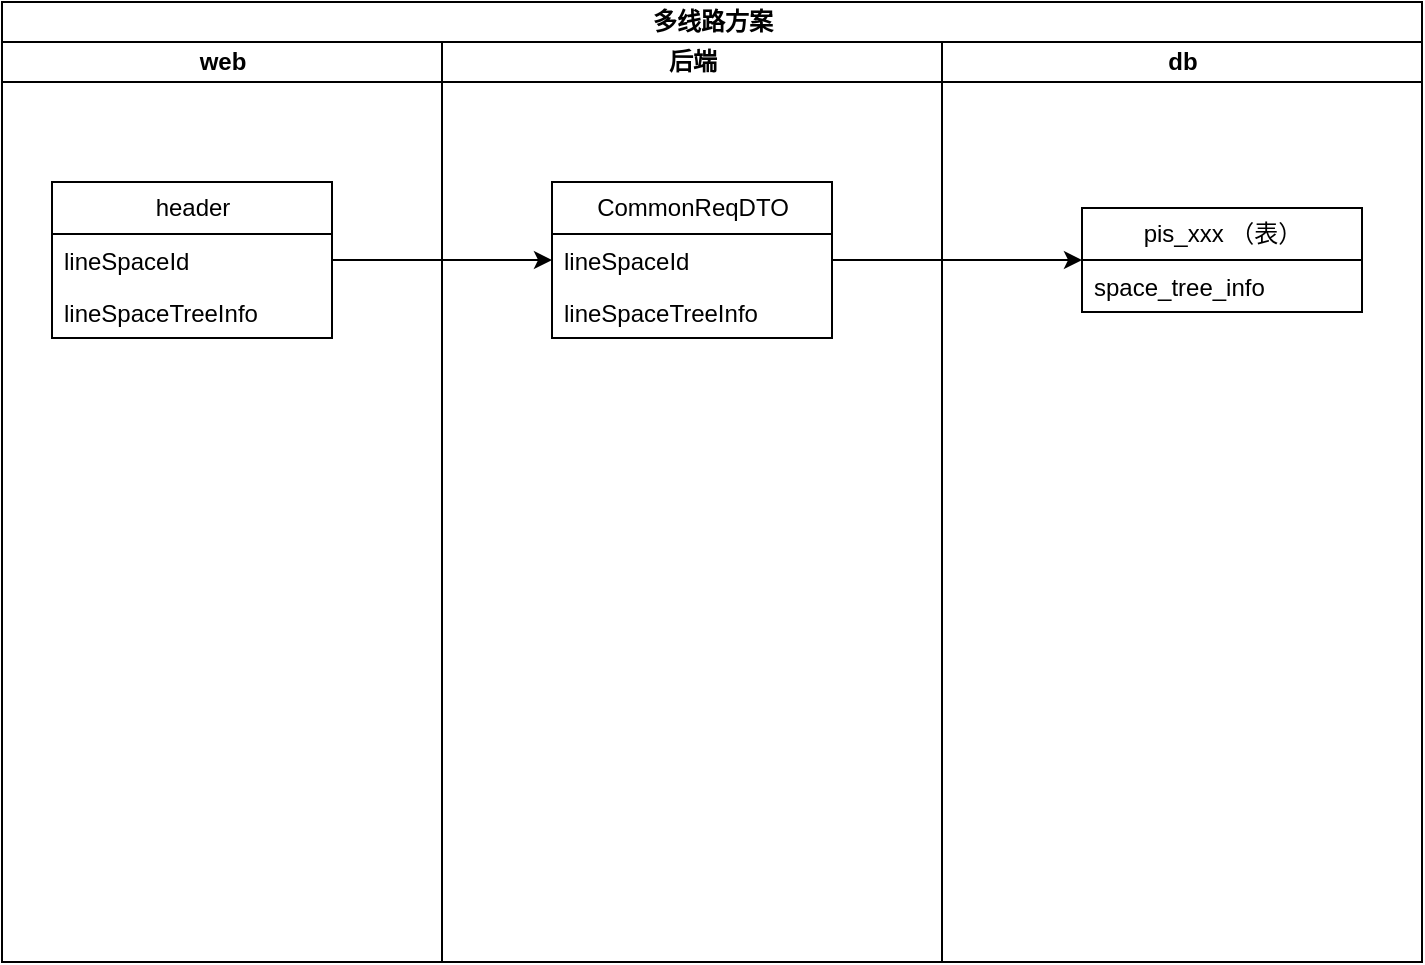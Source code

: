 <mxfile version="21.6.2" type="github">
  <diagram name="第 1 页" id="Xq3d0L52RCsx1Q385hBf">
    <mxGraphModel dx="970" dy="531" grid="1" gridSize="10" guides="1" tooltips="1" connect="1" arrows="1" fold="1" page="1" pageScale="1" pageWidth="827" pageHeight="1169" math="0" shadow="0">
      <root>
        <mxCell id="0" />
        <mxCell id="1" parent="0" />
        <mxCell id="KWpZ67wGo38L-8z_xqLU-10" value="多线路方案" style="swimlane;childLayout=stackLayout;resizeParent=1;resizeParentMax=0;startSize=20;html=1;" vertex="1" parent="1">
          <mxGeometry x="80" y="190" width="710" height="480" as="geometry" />
        </mxCell>
        <mxCell id="KWpZ67wGo38L-8z_xqLU-11" value="web" style="swimlane;startSize=20;html=1;" vertex="1" parent="KWpZ67wGo38L-8z_xqLU-10">
          <mxGeometry y="20" width="220" height="460" as="geometry" />
        </mxCell>
        <mxCell id="KWpZ67wGo38L-8z_xqLU-18" value="header" style="swimlane;fontStyle=0;childLayout=stackLayout;horizontal=1;startSize=26;fillColor=none;horizontalStack=0;resizeParent=1;resizeParentMax=0;resizeLast=0;collapsible=1;marginBottom=0;html=1;" vertex="1" parent="KWpZ67wGo38L-8z_xqLU-11">
          <mxGeometry x="25" y="70" width="140" height="78" as="geometry" />
        </mxCell>
        <mxCell id="KWpZ67wGo38L-8z_xqLU-19" value="lineSpaceId" style="text;strokeColor=none;fillColor=none;align=left;verticalAlign=top;spacingLeft=4;spacingRight=4;overflow=hidden;rotatable=0;points=[[0,0.5],[1,0.5]];portConstraint=eastwest;whiteSpace=wrap;html=1;" vertex="1" parent="KWpZ67wGo38L-8z_xqLU-18">
          <mxGeometry y="26" width="140" height="26" as="geometry" />
        </mxCell>
        <mxCell id="KWpZ67wGo38L-8z_xqLU-20" value="lineSpaceTreeInfo" style="text;strokeColor=none;fillColor=none;align=left;verticalAlign=top;spacingLeft=4;spacingRight=4;overflow=hidden;rotatable=0;points=[[0,0.5],[1,0.5]];portConstraint=eastwest;whiteSpace=wrap;html=1;" vertex="1" parent="KWpZ67wGo38L-8z_xqLU-18">
          <mxGeometry y="52" width="140" height="26" as="geometry" />
        </mxCell>
        <mxCell id="KWpZ67wGo38L-8z_xqLU-12" value="后端" style="swimlane;startSize=20;html=1;" vertex="1" parent="KWpZ67wGo38L-8z_xqLU-10">
          <mxGeometry x="220" y="20" width="250" height="460" as="geometry" />
        </mxCell>
        <mxCell id="KWpZ67wGo38L-8z_xqLU-22" value="CommonReqDTO" style="swimlane;fontStyle=0;childLayout=stackLayout;horizontal=1;startSize=26;fillColor=none;horizontalStack=0;resizeParent=1;resizeParentMax=0;resizeLast=0;collapsible=1;marginBottom=0;html=1;" vertex="1" parent="KWpZ67wGo38L-8z_xqLU-12">
          <mxGeometry x="55" y="70" width="140" height="78" as="geometry" />
        </mxCell>
        <mxCell id="KWpZ67wGo38L-8z_xqLU-23" value="lineSpaceId" style="text;strokeColor=none;fillColor=none;align=left;verticalAlign=top;spacingLeft=4;spacingRight=4;overflow=hidden;rotatable=0;points=[[0,0.5],[1,0.5]];portConstraint=eastwest;whiteSpace=wrap;html=1;" vertex="1" parent="KWpZ67wGo38L-8z_xqLU-22">
          <mxGeometry y="26" width="140" height="26" as="geometry" />
        </mxCell>
        <mxCell id="KWpZ67wGo38L-8z_xqLU-24" value="lineSpaceTreeInfo" style="text;strokeColor=none;fillColor=none;align=left;verticalAlign=top;spacingLeft=4;spacingRight=4;overflow=hidden;rotatable=0;points=[[0,0.5],[1,0.5]];portConstraint=eastwest;whiteSpace=wrap;html=1;" vertex="1" parent="KWpZ67wGo38L-8z_xqLU-22">
          <mxGeometry y="52" width="140" height="26" as="geometry" />
        </mxCell>
        <mxCell id="KWpZ67wGo38L-8z_xqLU-13" value="db" style="swimlane;startSize=20;html=1;" vertex="1" parent="KWpZ67wGo38L-8z_xqLU-10">
          <mxGeometry x="470" y="20" width="240" height="460" as="geometry" />
        </mxCell>
        <mxCell id="KWpZ67wGo38L-8z_xqLU-26" value="pis_xxx （表）" style="swimlane;fontStyle=0;childLayout=stackLayout;horizontal=1;startSize=26;fillColor=none;horizontalStack=0;resizeParent=1;resizeParentMax=0;resizeLast=0;collapsible=1;marginBottom=0;html=1;" vertex="1" parent="KWpZ67wGo38L-8z_xqLU-13">
          <mxGeometry x="70" y="83" width="140" height="52" as="geometry" />
        </mxCell>
        <mxCell id="KWpZ67wGo38L-8z_xqLU-28" value="space_tree_info" style="text;strokeColor=none;fillColor=none;align=left;verticalAlign=top;spacingLeft=4;spacingRight=4;overflow=hidden;rotatable=0;points=[[0,0.5],[1,0.5]];portConstraint=eastwest;whiteSpace=wrap;html=1;" vertex="1" parent="KWpZ67wGo38L-8z_xqLU-26">
          <mxGeometry y="26" width="140" height="26" as="geometry" />
        </mxCell>
        <mxCell id="KWpZ67wGo38L-8z_xqLU-25" style="edgeStyle=orthogonalEdgeStyle;rounded=0;orthogonalLoop=1;jettySize=auto;html=1;exitX=1;exitY=0.5;exitDx=0;exitDy=0;" edge="1" parent="KWpZ67wGo38L-8z_xqLU-10" source="KWpZ67wGo38L-8z_xqLU-19" target="KWpZ67wGo38L-8z_xqLU-23">
          <mxGeometry relative="1" as="geometry" />
        </mxCell>
        <mxCell id="KWpZ67wGo38L-8z_xqLU-29" style="edgeStyle=orthogonalEdgeStyle;rounded=0;orthogonalLoop=1;jettySize=auto;html=1;exitX=1;exitY=0.5;exitDx=0;exitDy=0;entryX=0;entryY=0.5;entryDx=0;entryDy=0;" edge="1" parent="KWpZ67wGo38L-8z_xqLU-10" source="KWpZ67wGo38L-8z_xqLU-23" target="KWpZ67wGo38L-8z_xqLU-26">
          <mxGeometry relative="1" as="geometry" />
        </mxCell>
      </root>
    </mxGraphModel>
  </diagram>
</mxfile>
